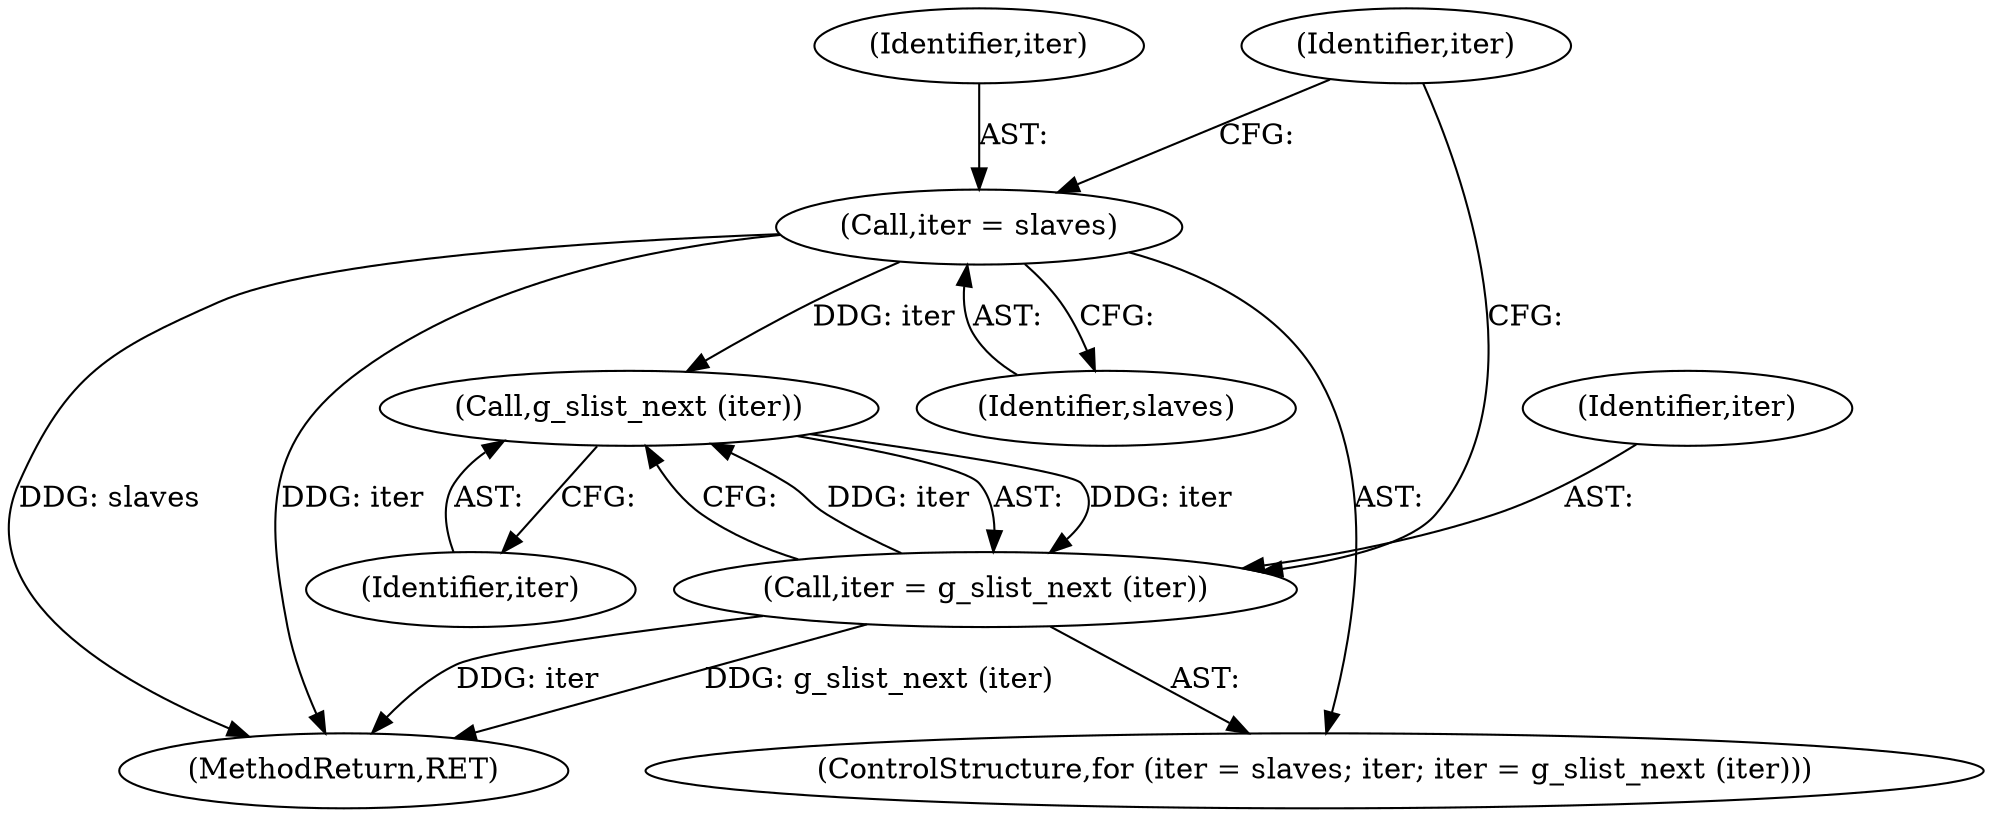 digraph "0_NetworkManager_d5fc88e573fa58b93034b04d35a2454f5d28cad9@pointer" {
"1005671" [label="(Call,iter = slaves)"];
"1005677" [label="(Call,g_slist_next (iter))"];
"1005675" [label="(Call,iter = g_slist_next (iter))"];
"1005671" [label="(Call,iter = slaves)"];
"1005670" [label="(ControlStructure,for (iter = slaves; iter; iter = g_slist_next (iter)))"];
"1005677" [label="(Call,g_slist_next (iter))"];
"1005676" [label="(Identifier,iter)"];
"1005673" [label="(Identifier,slaves)"];
"1005674" [label="(Identifier,iter)"];
"1007368" [label="(MethodReturn,RET)"];
"1005678" [label="(Identifier,iter)"];
"1005672" [label="(Identifier,iter)"];
"1005675" [label="(Call,iter = g_slist_next (iter))"];
"1005671" -> "1005670"  [label="AST: "];
"1005671" -> "1005673"  [label="CFG: "];
"1005672" -> "1005671"  [label="AST: "];
"1005673" -> "1005671"  [label="AST: "];
"1005674" -> "1005671"  [label="CFG: "];
"1005671" -> "1007368"  [label="DDG: slaves"];
"1005671" -> "1007368"  [label="DDG: iter"];
"1005671" -> "1005677"  [label="DDG: iter"];
"1005677" -> "1005675"  [label="AST: "];
"1005677" -> "1005678"  [label="CFG: "];
"1005678" -> "1005677"  [label="AST: "];
"1005675" -> "1005677"  [label="CFG: "];
"1005677" -> "1005675"  [label="DDG: iter"];
"1005675" -> "1005677"  [label="DDG: iter"];
"1005675" -> "1005670"  [label="AST: "];
"1005676" -> "1005675"  [label="AST: "];
"1005674" -> "1005675"  [label="CFG: "];
"1005675" -> "1007368"  [label="DDG: iter"];
"1005675" -> "1007368"  [label="DDG: g_slist_next (iter)"];
}
